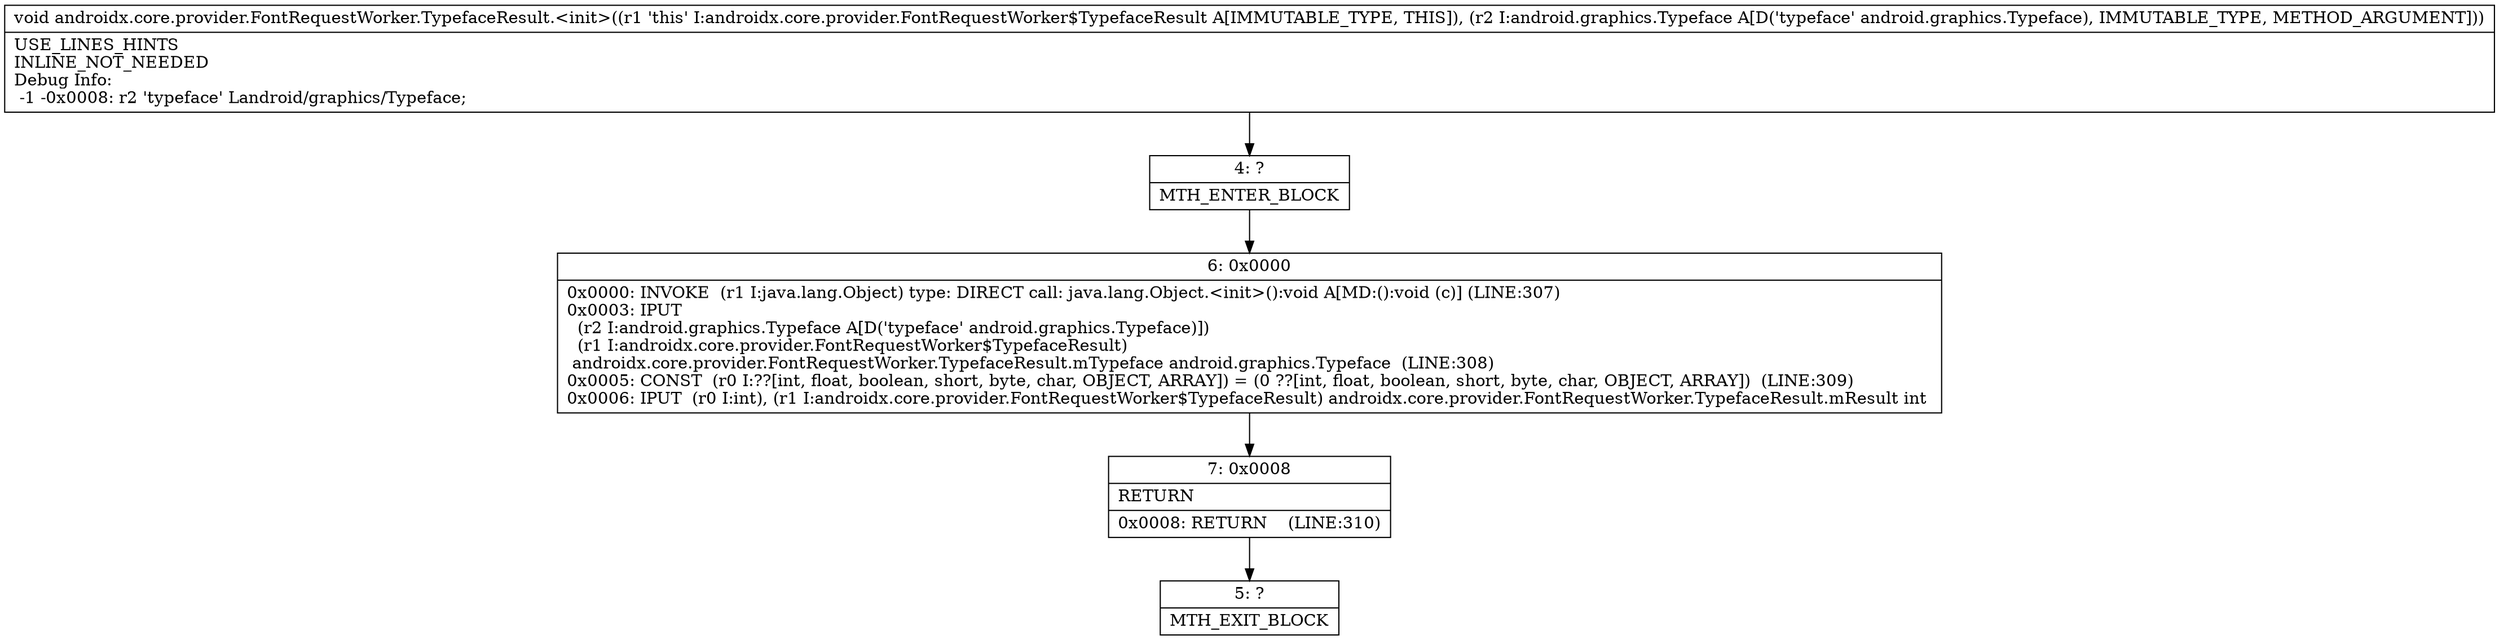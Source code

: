 digraph "CFG forandroidx.core.provider.FontRequestWorker.TypefaceResult.\<init\>(Landroid\/graphics\/Typeface;)V" {
Node_4 [shape=record,label="{4\:\ ?|MTH_ENTER_BLOCK\l}"];
Node_6 [shape=record,label="{6\:\ 0x0000|0x0000: INVOKE  (r1 I:java.lang.Object) type: DIRECT call: java.lang.Object.\<init\>():void A[MD:():void (c)] (LINE:307)\l0x0003: IPUT  \l  (r2 I:android.graphics.Typeface A[D('typeface' android.graphics.Typeface)])\l  (r1 I:androidx.core.provider.FontRequestWorker$TypefaceResult)\l androidx.core.provider.FontRequestWorker.TypefaceResult.mTypeface android.graphics.Typeface  (LINE:308)\l0x0005: CONST  (r0 I:??[int, float, boolean, short, byte, char, OBJECT, ARRAY]) = (0 ??[int, float, boolean, short, byte, char, OBJECT, ARRAY])  (LINE:309)\l0x0006: IPUT  (r0 I:int), (r1 I:androidx.core.provider.FontRequestWorker$TypefaceResult) androidx.core.provider.FontRequestWorker.TypefaceResult.mResult int \l}"];
Node_7 [shape=record,label="{7\:\ 0x0008|RETURN\l|0x0008: RETURN    (LINE:310)\l}"];
Node_5 [shape=record,label="{5\:\ ?|MTH_EXIT_BLOCK\l}"];
MethodNode[shape=record,label="{void androidx.core.provider.FontRequestWorker.TypefaceResult.\<init\>((r1 'this' I:androidx.core.provider.FontRequestWorker$TypefaceResult A[IMMUTABLE_TYPE, THIS]), (r2 I:android.graphics.Typeface A[D('typeface' android.graphics.Typeface), IMMUTABLE_TYPE, METHOD_ARGUMENT]))  | USE_LINES_HINTS\lINLINE_NOT_NEEDED\lDebug Info:\l  \-1 \-0x0008: r2 'typeface' Landroid\/graphics\/Typeface;\l}"];
MethodNode -> Node_4;Node_4 -> Node_6;
Node_6 -> Node_7;
Node_7 -> Node_5;
}

